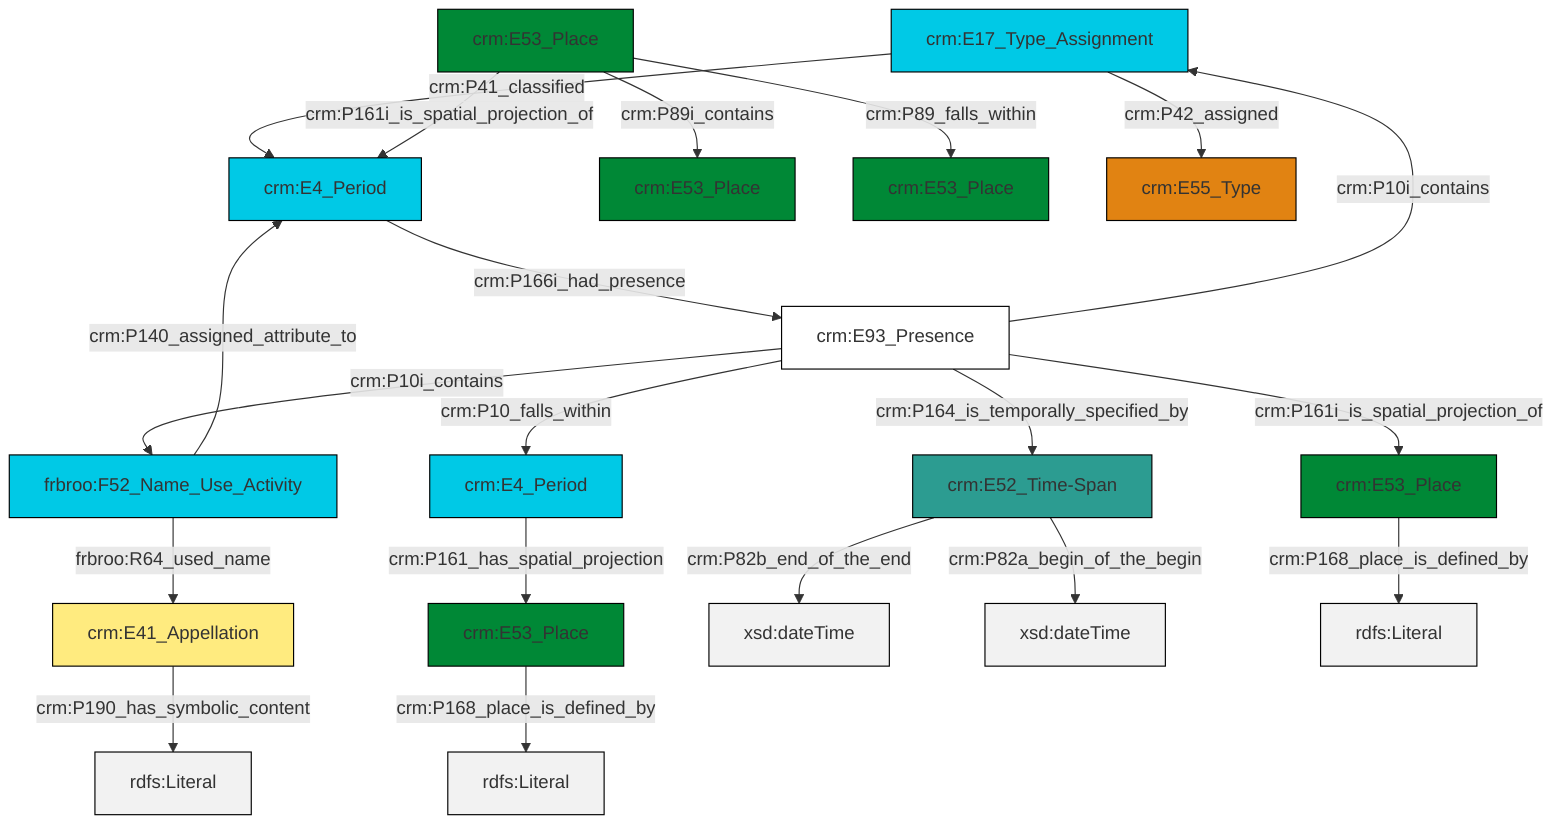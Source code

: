 graph TD
classDef Literal fill:#f2f2f2,stroke:#000000;
classDef CRM_Entity fill:#FFFFFF,stroke:#000000;
classDef Temporal_Entity fill:#00C9E6, stroke:#000000;
classDef Type fill:#E18312, stroke:#000000;
classDef Time-Span fill:#2C9C91, stroke:#000000;
classDef Appellation fill:#FFEB7F, stroke:#000000;
classDef Place fill:#008836, stroke:#000000;
classDef Persistent_Item fill:#B266B2, stroke:#000000;
classDef Conceptual_Object fill:#FFD700, stroke:#000000;
classDef Physical_Thing fill:#D2B48C, stroke:#000000;
classDef Actor fill:#f58aad, stroke:#000000;
classDef PC_Classes fill:#4ce600, stroke:#000000;
classDef Multi fill:#cccccc,stroke:#000000;

0["crm:E17_Type_Assignment"]:::Temporal_Entity -->|crm:P41_classified| 1["crm:E4_Period"]:::Temporal_Entity
4["crm:E93_Presence"]:::CRM_Entity -->|crm:P10i_contains| 5["frbroo:F52_Name_Use_Activity"]:::Temporal_Entity
2["crm:E53_Place"]:::Place -->|crm:P168_place_is_defined_by| 7[rdfs:Literal]:::Literal
10["crm:E41_Appellation"]:::Appellation -->|crm:P190_has_symbolic_content| 11[rdfs:Literal]:::Literal
12["crm:E52_Time-Span"]:::Time-Span -->|crm:P82b_end_of_the_end| 13[xsd:dateTime]:::Literal
5["frbroo:F52_Name_Use_Activity"]:::Temporal_Entity -->|crm:P140_assigned_attribute_to| 1["crm:E4_Period"]:::Temporal_Entity
5["frbroo:F52_Name_Use_Activity"]:::Temporal_Entity -->|frbroo:R64_used_name| 10["crm:E41_Appellation"]:::Appellation
4["crm:E93_Presence"]:::CRM_Entity -->|crm:P161i_is_spatial_projection_of| 17["crm:E53_Place"]:::Place
4["crm:E93_Presence"]:::CRM_Entity -->|crm:P164_is_temporally_specified_by| 12["crm:E52_Time-Span"]:::Time-Span
22["crm:E53_Place"]:::Place -->|crm:P89i_contains| 15["crm:E53_Place"]:::Place
0["crm:E17_Type_Assignment"]:::Temporal_Entity -->|crm:P42_assigned| 23["crm:E55_Type"]:::Type
12["crm:E52_Time-Span"]:::Time-Span -->|crm:P82a_begin_of_the_begin| 26[xsd:dateTime]:::Literal
17["crm:E53_Place"]:::Place -->|crm:P168_place_is_defined_by| 27[rdfs:Literal]:::Literal
22["crm:E53_Place"]:::Place -->|crm:P161i_is_spatial_projection_of| 1["crm:E4_Period"]:::Temporal_Entity
4["crm:E93_Presence"]:::CRM_Entity -->|crm:P10_falls_within| 8["crm:E4_Period"]:::Temporal_Entity
1["crm:E4_Period"]:::Temporal_Entity -->|crm:P166i_had_presence| 4["crm:E93_Presence"]:::CRM_Entity
22["crm:E53_Place"]:::Place -->|crm:P89_falls_within| 20["crm:E53_Place"]:::Place
8["crm:E4_Period"]:::Temporal_Entity -->|crm:P161_has_spatial_projection| 2["crm:E53_Place"]:::Place
4["crm:E93_Presence"]:::CRM_Entity -->|crm:P10i_contains| 0["crm:E17_Type_Assignment"]:::Temporal_Entity